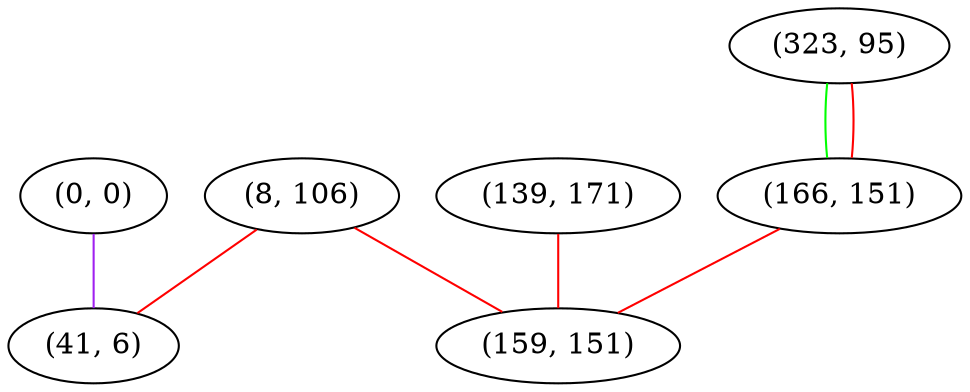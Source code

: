 graph "" {
"(0, 0)";
"(139, 171)";
"(8, 106)";
"(323, 95)";
"(166, 151)";
"(159, 151)";
"(41, 6)";
"(0, 0)" -- "(41, 6)"  [color=purple, key=0, weight=4];
"(139, 171)" -- "(159, 151)"  [color=red, key=0, weight=1];
"(8, 106)" -- "(41, 6)"  [color=red, key=0, weight=1];
"(8, 106)" -- "(159, 151)"  [color=red, key=0, weight=1];
"(323, 95)" -- "(166, 151)"  [color=green, key=0, weight=2];
"(323, 95)" -- "(166, 151)"  [color=red, key=1, weight=1];
"(166, 151)" -- "(159, 151)"  [color=red, key=0, weight=1];
}
